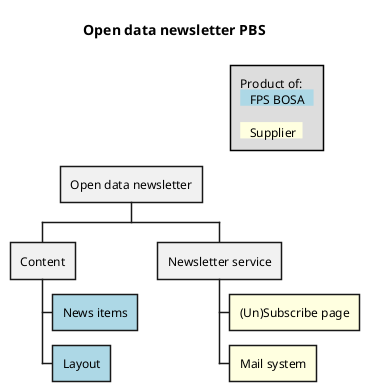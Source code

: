 @startwbs
title Open data newsletter PBS

* Open data newsletter
** Content
***[#LightBlue] News items
***[#LightBlue] Layout
** Newsletter service
***[#LightYellow] (Un)Subscribe page
***[#LightYellow] Mail system

legend top right
Product of:
<back:LightBlue>   FPS BOSA   </back>

<back:LightYellow>   Supplier  </back>
end legend

@endwbs
